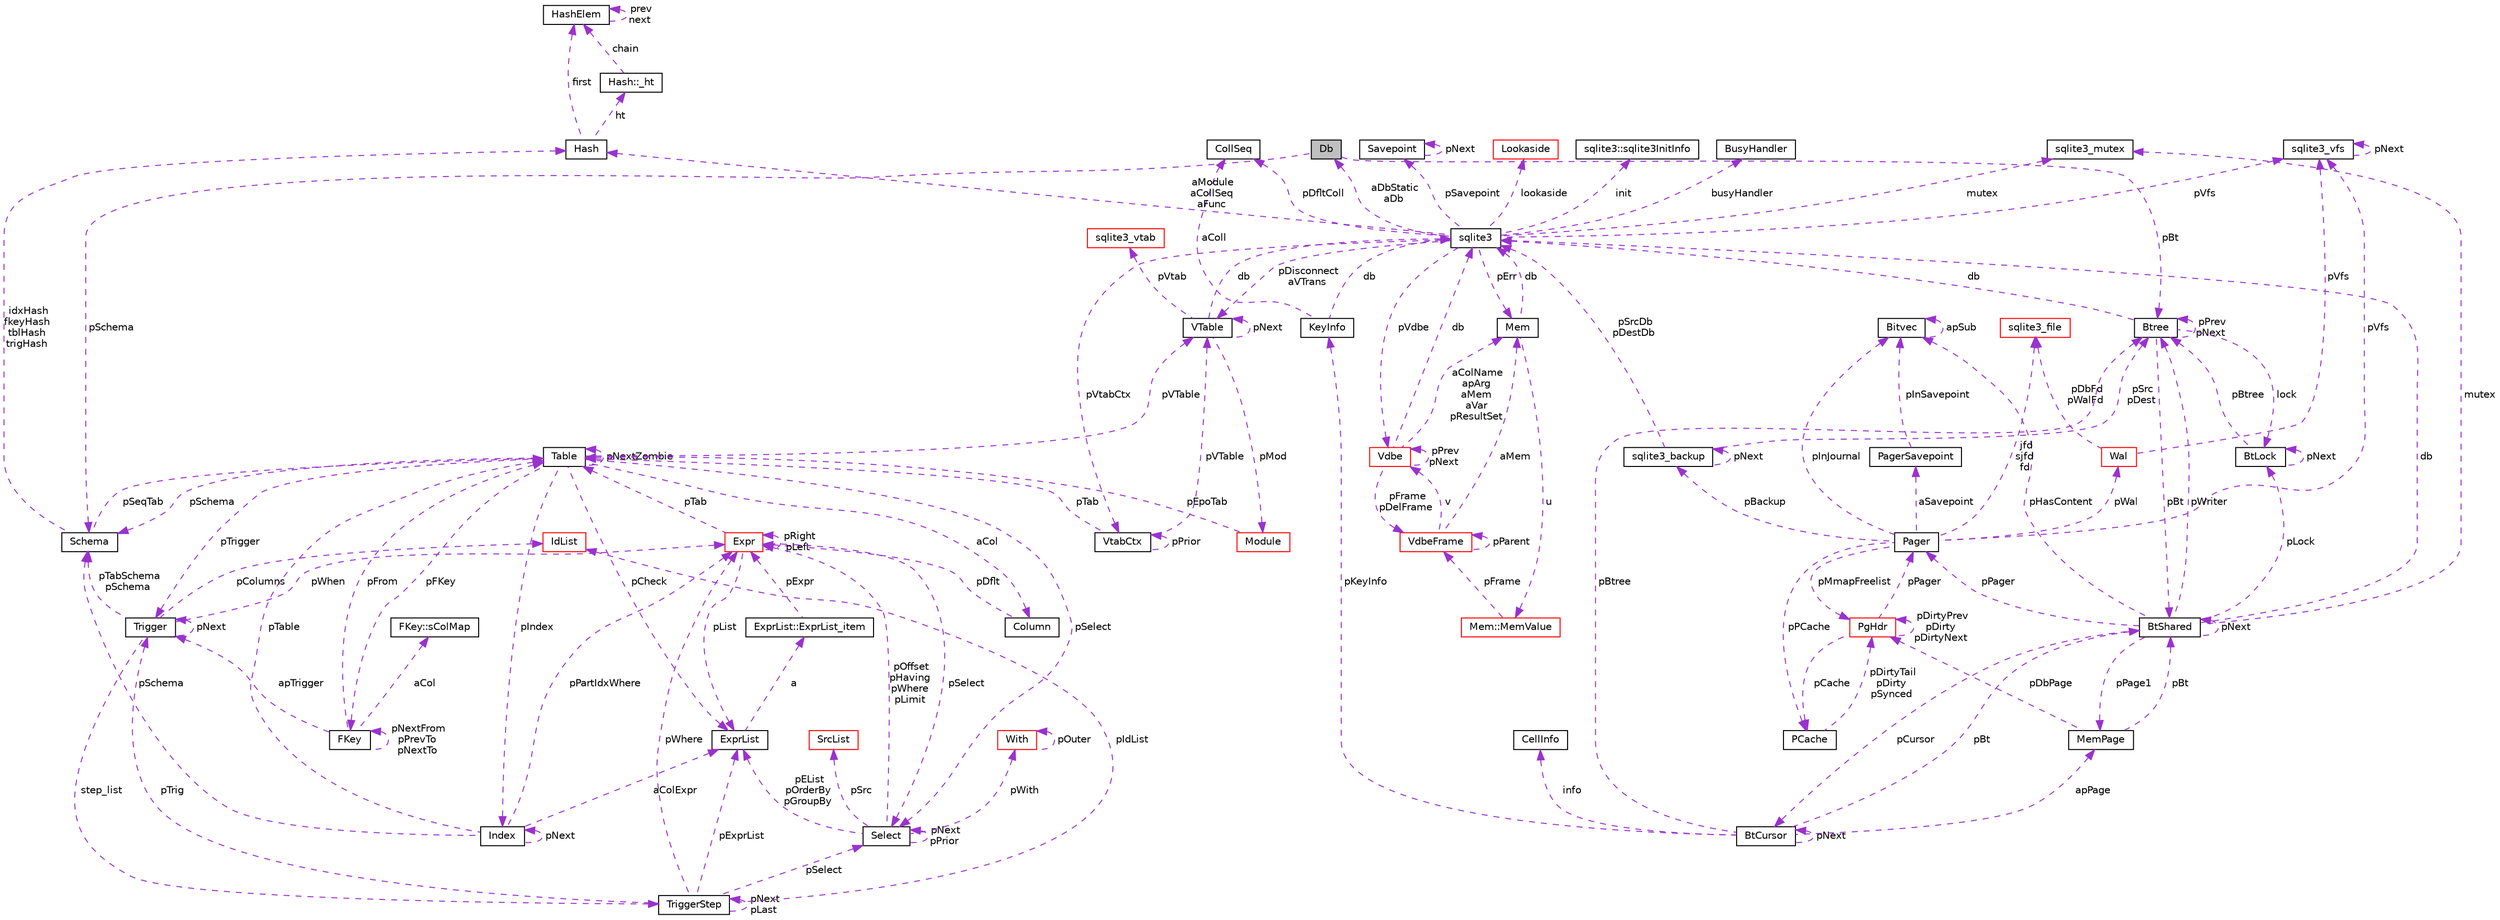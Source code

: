 digraph "Db"
{
  edge [fontname="Helvetica",fontsize="10",labelfontname="Helvetica",labelfontsize="10"];
  node [fontname="Helvetica",fontsize="10",shape=record];
  Node1 [label="Db",height=0.2,width=0.4,color="black", fillcolor="grey75", style="filled", fontcolor="black"];
  Node2 -> Node1 [dir="back",color="darkorchid3",fontsize="10",style="dashed",label=" pSchema" ,fontname="Helvetica"];
  Node2 [label="Schema",height=0.2,width=0.4,color="black", fillcolor="white", style="filled",URL="$structSchema.html"];
  Node3 -> Node2 [dir="back",color="darkorchid3",fontsize="10",style="dashed",label=" pSeqTab" ,fontname="Helvetica"];
  Node3 [label="Table",height=0.2,width=0.4,color="black", fillcolor="white", style="filled",URL="$structTable.html"];
  Node2 -> Node3 [dir="back",color="darkorchid3",fontsize="10",style="dashed",label=" pSchema" ,fontname="Helvetica"];
  Node4 -> Node3 [dir="back",color="darkorchid3",fontsize="10",style="dashed",label=" aCol" ,fontname="Helvetica"];
  Node4 [label="Column",height=0.2,width=0.4,color="black", fillcolor="white", style="filled",URL="$structColumn.html"];
  Node5 -> Node4 [dir="back",color="darkorchid3",fontsize="10",style="dashed",label=" pDflt" ,fontname="Helvetica"];
  Node5 [label="Expr",height=0.2,width=0.4,color="red", fillcolor="white", style="filled",URL="$structExpr.html"];
  Node5 -> Node5 [dir="back",color="darkorchid3",fontsize="10",style="dashed",label=" pRight\npLeft" ,fontname="Helvetica"];
  Node3 -> Node5 [dir="back",color="darkorchid3",fontsize="10",style="dashed",label=" pTab" ,fontname="Helvetica"];
  Node6 -> Node5 [dir="back",color="darkorchid3",fontsize="10",style="dashed",label=" pSelect" ,fontname="Helvetica"];
  Node6 [label="Select",height=0.2,width=0.4,color="black", fillcolor="white", style="filled",URL="$structSelect.html"];
  Node5 -> Node6 [dir="back",color="darkorchid3",fontsize="10",style="dashed",label=" pOffset\npHaving\npWhere\npLimit" ,fontname="Helvetica"];
  Node7 -> Node6 [dir="back",color="darkorchid3",fontsize="10",style="dashed",label=" pWith" ,fontname="Helvetica"];
  Node7 [label="With",height=0.2,width=0.4,color="red", fillcolor="white", style="filled",URL="$structWith.html"];
  Node7 -> Node7 [dir="back",color="darkorchid3",fontsize="10",style="dashed",label=" pOuter" ,fontname="Helvetica"];
  Node6 -> Node6 [dir="back",color="darkorchid3",fontsize="10",style="dashed",label=" pNext\npPrior" ,fontname="Helvetica"];
  Node8 -> Node6 [dir="back",color="darkorchid3",fontsize="10",style="dashed",label=" pSrc" ,fontname="Helvetica"];
  Node8 [label="SrcList",height=0.2,width=0.4,color="red", fillcolor="white", style="filled",URL="$structSrcList.html"];
  Node9 -> Node6 [dir="back",color="darkorchid3",fontsize="10",style="dashed",label=" pEList\npOrderBy\npGroupBy" ,fontname="Helvetica"];
  Node9 [label="ExprList",height=0.2,width=0.4,color="black", fillcolor="white", style="filled",URL="$structExprList.html"];
  Node10 -> Node9 [dir="back",color="darkorchid3",fontsize="10",style="dashed",label=" a" ,fontname="Helvetica"];
  Node10 [label="ExprList::ExprList_item",height=0.2,width=0.4,color="black", fillcolor="white", style="filled",URL="$structExprList_1_1ExprList__item.html"];
  Node5 -> Node10 [dir="back",color="darkorchid3",fontsize="10",style="dashed",label=" pExpr" ,fontname="Helvetica"];
  Node9 -> Node5 [dir="back",color="darkorchid3",fontsize="10",style="dashed",label=" pList" ,fontname="Helvetica"];
  Node11 -> Node3 [dir="back",color="darkorchid3",fontsize="10",style="dashed",label=" pFKey" ,fontname="Helvetica"];
  Node11 [label="FKey",height=0.2,width=0.4,color="black", fillcolor="white", style="filled",URL="$structFKey.html"];
  Node12 -> Node11 [dir="back",color="darkorchid3",fontsize="10",style="dashed",label=" aCol" ,fontname="Helvetica"];
  Node12 [label="FKey::sColMap",height=0.2,width=0.4,color="black", fillcolor="white", style="filled",URL="$structFKey_1_1sColMap.html"];
  Node11 -> Node11 [dir="back",color="darkorchid3",fontsize="10",style="dashed",label=" pNextFrom\npPrevTo\npNextTo" ,fontname="Helvetica"];
  Node3 -> Node11 [dir="back",color="darkorchid3",fontsize="10",style="dashed",label=" pFrom" ,fontname="Helvetica"];
  Node13 -> Node11 [dir="back",color="darkorchid3",fontsize="10",style="dashed",label=" apTrigger" ,fontname="Helvetica"];
  Node13 [label="Trigger",height=0.2,width=0.4,color="black", fillcolor="white", style="filled",URL="$structTrigger.html"];
  Node14 -> Node13 [dir="back",color="darkorchid3",fontsize="10",style="dashed",label=" step_list" ,fontname="Helvetica"];
  Node14 [label="TriggerStep",height=0.2,width=0.4,color="black", fillcolor="white", style="filled",URL="$structTriggerStep.html"];
  Node14 -> Node14 [dir="back",color="darkorchid3",fontsize="10",style="dashed",label=" pNext\npLast" ,fontname="Helvetica"];
  Node5 -> Node14 [dir="back",color="darkorchid3",fontsize="10",style="dashed",label=" pWhere" ,fontname="Helvetica"];
  Node15 -> Node14 [dir="back",color="darkorchid3",fontsize="10",style="dashed",label=" pIdList" ,fontname="Helvetica"];
  Node15 [label="IdList",height=0.2,width=0.4,color="red", fillcolor="white", style="filled",URL="$structIdList.html"];
  Node6 -> Node14 [dir="back",color="darkorchid3",fontsize="10",style="dashed",label=" pSelect" ,fontname="Helvetica"];
  Node13 -> Node14 [dir="back",color="darkorchid3",fontsize="10",style="dashed",label=" pTrig" ,fontname="Helvetica"];
  Node9 -> Node14 [dir="back",color="darkorchid3",fontsize="10",style="dashed",label=" pExprList" ,fontname="Helvetica"];
  Node2 -> Node13 [dir="back",color="darkorchid3",fontsize="10",style="dashed",label=" pTabSchema\npSchema" ,fontname="Helvetica"];
  Node5 -> Node13 [dir="back",color="darkorchid3",fontsize="10",style="dashed",label=" pWhen" ,fontname="Helvetica"];
  Node15 -> Node13 [dir="back",color="darkorchid3",fontsize="10",style="dashed",label=" pColumns" ,fontname="Helvetica"];
  Node13 -> Node13 [dir="back",color="darkorchid3",fontsize="10",style="dashed",label=" pNext" ,fontname="Helvetica"];
  Node16 -> Node3 [dir="back",color="darkorchid3",fontsize="10",style="dashed",label=" pVTable" ,fontname="Helvetica"];
  Node16 [label="VTable",height=0.2,width=0.4,color="black", fillcolor="white", style="filled",URL="$structVTable.html"];
  Node17 -> Node16 [dir="back",color="darkorchid3",fontsize="10",style="dashed",label=" db" ,fontname="Helvetica"];
  Node17 [label="sqlite3",height=0.2,width=0.4,color="black", fillcolor="white", style="filled",URL="$structsqlite3.html"];
  Node18 -> Node17 [dir="back",color="darkorchid3",fontsize="10",style="dashed",label=" pErr" ,fontname="Helvetica"];
  Node18 [label="Mem",height=0.2,width=0.4,color="black", fillcolor="white", style="filled",URL="$structMem.html"];
  Node19 -> Node18 [dir="back",color="darkorchid3",fontsize="10",style="dashed",label=" u" ,fontname="Helvetica"];
  Node19 [label="Mem::MemValue",height=0.2,width=0.4,color="red", fillcolor="white", style="filled",URL="$unionMem_1_1MemValue.html"];
  Node20 -> Node19 [dir="back",color="darkorchid3",fontsize="10",style="dashed",label=" pFrame" ,fontname="Helvetica"];
  Node20 [label="VdbeFrame",height=0.2,width=0.4,color="red", fillcolor="white", style="filled",URL="$structVdbeFrame.html"];
  Node18 -> Node20 [dir="back",color="darkorchid3",fontsize="10",style="dashed",label=" aMem" ,fontname="Helvetica"];
  Node21 -> Node20 [dir="back",color="darkorchid3",fontsize="10",style="dashed",label=" v" ,fontname="Helvetica"];
  Node21 [label="Vdbe",height=0.2,width=0.4,color="red", fillcolor="white", style="filled",URL="$structVdbe.html"];
  Node18 -> Node21 [dir="back",color="darkorchid3",fontsize="10",style="dashed",label=" aColName\napArg\naMem\naVar\npResultSet" ,fontname="Helvetica"];
  Node21 -> Node21 [dir="back",color="darkorchid3",fontsize="10",style="dashed",label=" pPrev\npNext" ,fontname="Helvetica"];
  Node17 -> Node21 [dir="back",color="darkorchid3",fontsize="10",style="dashed",label=" db" ,fontname="Helvetica"];
  Node20 -> Node21 [dir="back",color="darkorchid3",fontsize="10",style="dashed",label=" pFrame\npDelFrame" ,fontname="Helvetica"];
  Node20 -> Node20 [dir="back",color="darkorchid3",fontsize="10",style="dashed",label=" pParent" ,fontname="Helvetica"];
  Node17 -> Node18 [dir="back",color="darkorchid3",fontsize="10",style="dashed",label=" db" ,fontname="Helvetica"];
  Node21 -> Node17 [dir="back",color="darkorchid3",fontsize="10",style="dashed",label=" pVdbe" ,fontname="Helvetica"];
  Node22 -> Node17 [dir="back",color="darkorchid3",fontsize="10",style="dashed",label=" pSavepoint" ,fontname="Helvetica"];
  Node22 [label="Savepoint",height=0.2,width=0.4,color="black", fillcolor="white", style="filled",URL="$structSavepoint.html"];
  Node22 -> Node22 [dir="back",color="darkorchid3",fontsize="10",style="dashed",label=" pNext" ,fontname="Helvetica"];
  Node23 -> Node17 [dir="back",color="darkorchid3",fontsize="10",style="dashed",label=" lookaside" ,fontname="Helvetica"];
  Node23 [label="Lookaside",height=0.2,width=0.4,color="red", fillcolor="white", style="filled",URL="$structLookaside.html"];
  Node24 -> Node17 [dir="back",color="darkorchid3",fontsize="10",style="dashed",label=" mutex" ,fontname="Helvetica"];
  Node24 [label="sqlite3_mutex",height=0.2,width=0.4,color="black", fillcolor="white", style="filled",URL="$structsqlite3__mutex.html"];
  Node25 -> Node17 [dir="back",color="darkorchid3",fontsize="10",style="dashed",label=" pVfs" ,fontname="Helvetica"];
  Node25 [label="sqlite3_vfs",height=0.2,width=0.4,color="black", fillcolor="white", style="filled",URL="$structsqlite3__vfs.html"];
  Node25 -> Node25 [dir="back",color="darkorchid3",fontsize="10",style="dashed",label=" pNext" ,fontname="Helvetica"];
  Node26 -> Node17 [dir="back",color="darkorchid3",fontsize="10",style="dashed",label=" init" ,fontname="Helvetica"];
  Node26 [label="sqlite3::sqlite3InitInfo",height=0.2,width=0.4,color="black", fillcolor="white", style="filled",URL="$structsqlite3_1_1sqlite3InitInfo.html"];
  Node27 -> Node17 [dir="back",color="darkorchid3",fontsize="10",style="dashed",label=" busyHandler" ,fontname="Helvetica"];
  Node27 [label="BusyHandler",height=0.2,width=0.4,color="black", fillcolor="white", style="filled",URL="$structBusyHandler.html"];
  Node28 -> Node17 [dir="back",color="darkorchid3",fontsize="10",style="dashed",label=" pVtabCtx" ,fontname="Helvetica"];
  Node28 [label="VtabCtx",height=0.2,width=0.4,color="black", fillcolor="white", style="filled",URL="$structVtabCtx.html"];
  Node28 -> Node28 [dir="back",color="darkorchid3",fontsize="10",style="dashed",label=" pPrior" ,fontname="Helvetica"];
  Node16 -> Node28 [dir="back",color="darkorchid3",fontsize="10",style="dashed",label=" pVTable" ,fontname="Helvetica"];
  Node3 -> Node28 [dir="back",color="darkorchid3",fontsize="10",style="dashed",label=" pTab" ,fontname="Helvetica"];
  Node29 -> Node17 [dir="back",color="darkorchid3",fontsize="10",style="dashed",label=" pDfltColl" ,fontname="Helvetica"];
  Node29 [label="CollSeq",height=0.2,width=0.4,color="black", fillcolor="white", style="filled",URL="$structCollSeq.html"];
  Node16 -> Node17 [dir="back",color="darkorchid3",fontsize="10",style="dashed",label=" pDisconnect\naVTrans" ,fontname="Helvetica"];
  Node1 -> Node17 [dir="back",color="darkorchid3",fontsize="10",style="dashed",label=" aDbStatic\naDb" ,fontname="Helvetica"];
  Node30 -> Node17 [dir="back",color="darkorchid3",fontsize="10",style="dashed",label=" aModule\naCollSeq\naFunc" ,fontname="Helvetica"];
  Node30 [label="Hash",height=0.2,width=0.4,color="black", fillcolor="white", style="filled",URL="$structHash.html"];
  Node31 -> Node30 [dir="back",color="darkorchid3",fontsize="10",style="dashed",label=" ht" ,fontname="Helvetica"];
  Node31 [label="Hash::_ht",height=0.2,width=0.4,color="black", fillcolor="white", style="filled",URL="$structHash_1_1__ht.html"];
  Node32 -> Node31 [dir="back",color="darkorchid3",fontsize="10",style="dashed",label=" chain" ,fontname="Helvetica"];
  Node32 [label="HashElem",height=0.2,width=0.4,color="black", fillcolor="white", style="filled",URL="$structHashElem.html"];
  Node32 -> Node32 [dir="back",color="darkorchid3",fontsize="10",style="dashed",label=" prev\nnext" ,fontname="Helvetica"];
  Node32 -> Node30 [dir="back",color="darkorchid3",fontsize="10",style="dashed",label=" first" ,fontname="Helvetica"];
  Node16 -> Node16 [dir="back",color="darkorchid3",fontsize="10",style="dashed",label=" pNext" ,fontname="Helvetica"];
  Node33 -> Node16 [dir="back",color="darkorchid3",fontsize="10",style="dashed",label=" pMod" ,fontname="Helvetica"];
  Node33 [label="Module",height=0.2,width=0.4,color="red", fillcolor="white", style="filled",URL="$structModule.html"];
  Node3 -> Node33 [dir="back",color="darkorchid3",fontsize="10",style="dashed",label=" pEpoTab" ,fontname="Helvetica"];
  Node34 -> Node16 [dir="back",color="darkorchid3",fontsize="10",style="dashed",label=" pVtab" ,fontname="Helvetica"];
  Node34 [label="sqlite3_vtab",height=0.2,width=0.4,color="red", fillcolor="white", style="filled",URL="$structsqlite3__vtab.html"];
  Node3 -> Node3 [dir="back",color="darkorchid3",fontsize="10",style="dashed",label=" pNextZombie" ,fontname="Helvetica"];
  Node13 -> Node3 [dir="back",color="darkorchid3",fontsize="10",style="dashed",label=" pTrigger" ,fontname="Helvetica"];
  Node6 -> Node3 [dir="back",color="darkorchid3",fontsize="10",style="dashed",label=" pSelect" ,fontname="Helvetica"];
  Node9 -> Node3 [dir="back",color="darkorchid3",fontsize="10",style="dashed",label=" pCheck" ,fontname="Helvetica"];
  Node35 -> Node3 [dir="back",color="darkorchid3",fontsize="10",style="dashed",label=" pIndex" ,fontname="Helvetica"];
  Node35 [label="Index",height=0.2,width=0.4,color="black", fillcolor="white", style="filled",URL="$structIndex.html"];
  Node2 -> Node35 [dir="back",color="darkorchid3",fontsize="10",style="dashed",label=" pSchema" ,fontname="Helvetica"];
  Node5 -> Node35 [dir="back",color="darkorchid3",fontsize="10",style="dashed",label=" pPartIdxWhere" ,fontname="Helvetica"];
  Node3 -> Node35 [dir="back",color="darkorchid3",fontsize="10",style="dashed",label=" pTable" ,fontname="Helvetica"];
  Node9 -> Node35 [dir="back",color="darkorchid3",fontsize="10",style="dashed",label=" aColExpr" ,fontname="Helvetica"];
  Node35 -> Node35 [dir="back",color="darkorchid3",fontsize="10",style="dashed",label=" pNext" ,fontname="Helvetica"];
  Node30 -> Node2 [dir="back",color="darkorchid3",fontsize="10",style="dashed",label=" idxHash\nfkeyHash\ntblHash\ntrigHash" ,fontname="Helvetica"];
  Node36 -> Node1 [dir="back",color="darkorchid3",fontsize="10",style="dashed",label=" pBt" ,fontname="Helvetica"];
  Node36 [label="Btree",height=0.2,width=0.4,color="black", fillcolor="white", style="filled",URL="$structBtree.html"];
  Node37 -> Node36 [dir="back",color="darkorchid3",fontsize="10",style="dashed",label=" pBt" ,fontname="Helvetica"];
  Node37 [label="BtShared",height=0.2,width=0.4,color="black", fillcolor="white", style="filled",URL="$structBtShared.html"];
  Node38 -> Node37 [dir="back",color="darkorchid3",fontsize="10",style="dashed",label=" pCursor" ,fontname="Helvetica"];
  Node38 [label="BtCursor",height=0.2,width=0.4,color="black", fillcolor="white", style="filled",URL="$structBtCursor.html"];
  Node38 -> Node38 [dir="back",color="darkorchid3",fontsize="10",style="dashed",label=" pNext" ,fontname="Helvetica"];
  Node39 -> Node38 [dir="back",color="darkorchid3",fontsize="10",style="dashed",label=" info" ,fontname="Helvetica"];
  Node39 [label="CellInfo",height=0.2,width=0.4,color="black", fillcolor="white", style="filled",URL="$structCellInfo.html"];
  Node37 -> Node38 [dir="back",color="darkorchid3",fontsize="10",style="dashed",label=" pBt" ,fontname="Helvetica"];
  Node40 -> Node38 [dir="back",color="darkorchid3",fontsize="10",style="dashed",label=" apPage" ,fontname="Helvetica"];
  Node40 [label="MemPage",height=0.2,width=0.4,color="black", fillcolor="white", style="filled",URL="$structMemPage.html"];
  Node37 -> Node40 [dir="back",color="darkorchid3",fontsize="10",style="dashed",label=" pBt" ,fontname="Helvetica"];
  Node41 -> Node40 [dir="back",color="darkorchid3",fontsize="10",style="dashed",label=" pDbPage" ,fontname="Helvetica"];
  Node41 [label="PgHdr",height=0.2,width=0.4,color="red", fillcolor="white", style="filled",URL="$structPgHdr.html"];
  Node42 -> Node41 [dir="back",color="darkorchid3",fontsize="10",style="dashed",label=" pCache" ,fontname="Helvetica"];
  Node42 [label="PCache",height=0.2,width=0.4,color="black", fillcolor="white", style="filled",URL="$structPCache.html"];
  Node41 -> Node42 [dir="back",color="darkorchid3",fontsize="10",style="dashed",label=" pDirtyTail\npDirty\npSynced" ,fontname="Helvetica"];
  Node41 -> Node41 [dir="back",color="darkorchid3",fontsize="10",style="dashed",label=" pDirtyPrev\npDirty\npDirtyNext" ,fontname="Helvetica"];
  Node43 -> Node41 [dir="back",color="darkorchid3",fontsize="10",style="dashed",label=" pPager" ,fontname="Helvetica"];
  Node43 [label="Pager",height=0.2,width=0.4,color="black", fillcolor="white", style="filled",URL="$structPager.html"];
  Node42 -> Node43 [dir="back",color="darkorchid3",fontsize="10",style="dashed",label=" pPCache" ,fontname="Helvetica"];
  Node44 -> Node43 [dir="back",color="darkorchid3",fontsize="10",style="dashed",label=" pBackup" ,fontname="Helvetica"];
  Node44 [label="sqlite3_backup",height=0.2,width=0.4,color="black", fillcolor="white", style="filled",URL="$structsqlite3__backup.html"];
  Node44 -> Node44 [dir="back",color="darkorchid3",fontsize="10",style="dashed",label=" pNext" ,fontname="Helvetica"];
  Node17 -> Node44 [dir="back",color="darkorchid3",fontsize="10",style="dashed",label=" pSrcDb\npDestDb" ,fontname="Helvetica"];
  Node36 -> Node44 [dir="back",color="darkorchid3",fontsize="10",style="dashed",label=" pSrc\npDest" ,fontname="Helvetica"];
  Node45 -> Node43 [dir="back",color="darkorchid3",fontsize="10",style="dashed",label=" pInJournal" ,fontname="Helvetica"];
  Node45 [label="Bitvec",height=0.2,width=0.4,color="black", fillcolor="white", style="filled",URL="$structBitvec.html"];
  Node45 -> Node45 [dir="back",color="darkorchid3",fontsize="10",style="dashed",label=" apSub" ,fontname="Helvetica"];
  Node46 -> Node43 [dir="back",color="darkorchid3",fontsize="10",style="dashed",label=" jfd\nsjfd\nfd" ,fontname="Helvetica"];
  Node46 [label="sqlite3_file",height=0.2,width=0.4,color="red", fillcolor="white", style="filled",URL="$structsqlite3__file.html"];
  Node25 -> Node43 [dir="back",color="darkorchid3",fontsize="10",style="dashed",label=" pVfs" ,fontname="Helvetica"];
  Node41 -> Node43 [dir="back",color="darkorchid3",fontsize="10",style="dashed",label=" pMmapFreelist" ,fontname="Helvetica"];
  Node47 -> Node43 [dir="back",color="darkorchid3",fontsize="10",style="dashed",label=" pWal" ,fontname="Helvetica"];
  Node47 [label="Wal",height=0.2,width=0.4,color="red", fillcolor="white", style="filled",URL="$structWal.html"];
  Node46 -> Node47 [dir="back",color="darkorchid3",fontsize="10",style="dashed",label=" pDbFd\npWalFd" ,fontname="Helvetica"];
  Node25 -> Node47 [dir="back",color="darkorchid3",fontsize="10",style="dashed",label=" pVfs" ,fontname="Helvetica"];
  Node48 -> Node43 [dir="back",color="darkorchid3",fontsize="10",style="dashed",label=" aSavepoint" ,fontname="Helvetica"];
  Node48 [label="PagerSavepoint",height=0.2,width=0.4,color="black", fillcolor="white", style="filled",URL="$structPagerSavepoint.html"];
  Node45 -> Node48 [dir="back",color="darkorchid3",fontsize="10",style="dashed",label=" pInSavepoint" ,fontname="Helvetica"];
  Node49 -> Node38 [dir="back",color="darkorchid3",fontsize="10",style="dashed",label=" pKeyInfo" ,fontname="Helvetica"];
  Node49 [label="KeyInfo",height=0.2,width=0.4,color="black", fillcolor="white", style="filled",URL="$structKeyInfo.html"];
  Node17 -> Node49 [dir="back",color="darkorchid3",fontsize="10",style="dashed",label=" db" ,fontname="Helvetica"];
  Node29 -> Node49 [dir="back",color="darkorchid3",fontsize="10",style="dashed",label=" aColl" ,fontname="Helvetica"];
  Node36 -> Node38 [dir="back",color="darkorchid3",fontsize="10",style="dashed",label=" pBtree" ,fontname="Helvetica"];
  Node37 -> Node37 [dir="back",color="darkorchid3",fontsize="10",style="dashed",label=" pNext" ,fontname="Helvetica"];
  Node17 -> Node37 [dir="back",color="darkorchid3",fontsize="10",style="dashed",label=" db" ,fontname="Helvetica"];
  Node45 -> Node37 [dir="back",color="darkorchid3",fontsize="10",style="dashed",label=" pHasContent" ,fontname="Helvetica"];
  Node24 -> Node37 [dir="back",color="darkorchid3",fontsize="10",style="dashed",label=" mutex" ,fontname="Helvetica"];
  Node50 -> Node37 [dir="back",color="darkorchid3",fontsize="10",style="dashed",label=" pLock" ,fontname="Helvetica"];
  Node50 [label="BtLock",height=0.2,width=0.4,color="black", fillcolor="white", style="filled",URL="$structBtLock.html"];
  Node50 -> Node50 [dir="back",color="darkorchid3",fontsize="10",style="dashed",label=" pNext" ,fontname="Helvetica"];
  Node36 -> Node50 [dir="back",color="darkorchid3",fontsize="10",style="dashed",label=" pBtree" ,fontname="Helvetica"];
  Node40 -> Node37 [dir="back",color="darkorchid3",fontsize="10",style="dashed",label=" pPage1" ,fontname="Helvetica"];
  Node36 -> Node37 [dir="back",color="darkorchid3",fontsize="10",style="dashed",label=" pWriter" ,fontname="Helvetica"];
  Node43 -> Node37 [dir="back",color="darkorchid3",fontsize="10",style="dashed",label=" pPager" ,fontname="Helvetica"];
  Node17 -> Node36 [dir="back",color="darkorchid3",fontsize="10",style="dashed",label=" db" ,fontname="Helvetica"];
  Node50 -> Node36 [dir="back",color="darkorchid3",fontsize="10",style="dashed",label=" lock" ,fontname="Helvetica"];
  Node36 -> Node36 [dir="back",color="darkorchid3",fontsize="10",style="dashed",label=" pPrev\npNext" ,fontname="Helvetica"];
}
